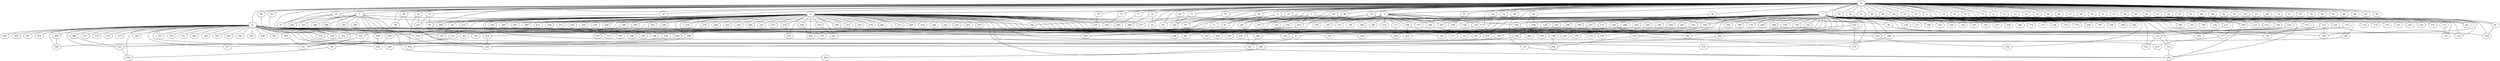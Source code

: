 
graph graphname {
    0 -- 1
0 -- 2
0 -- 3
0 -- 4
0 -- 5
0 -- 6
0 -- 7
0 -- 8
0 -- 9
0 -- 10
0 -- 11
0 -- 12
0 -- 13
0 -- 14
0 -- 15
0 -- 16
0 -- 17
0 -- 18
0 -- 19
0 -- 20
0 -- 21
0 -- 22
0 -- 23
0 -- 24
0 -- 25
0 -- 26
0 -- 27
0 -- 28
0 -- 29
0 -- 30
0 -- 31
0 -- 32
0 -- 33
0 -- 34
0 -- 35
0 -- 36
0 -- 37
0 -- 38
0 -- 39
0 -- 40
0 -- 41
0 -- 42
0 -- 43
0 -- 44
0 -- 45
0 -- 46
0 -- 47
0 -- 48
0 -- 49
0 -- 50
0 -- 51
0 -- 52
0 -- 53
0 -- 54
0 -- 55
0 -- 56
0 -- 57
0 -- 58
0 -- 59
0 -- 60
0 -- 61
0 -- 62
0 -- 63
0 -- 64
0 -- 65
0 -- 66
0 -- 67
0 -- 68
0 -- 69
0 -- 70
0 -- 71
0 -- 72
0 -- 73
0 -- 74
0 -- 75
0 -- 76
0 -- 77
0 -- 78
0 -- 79
0 -- 80
0 -- 81
0 -- 82
0 -- 83
0 -- 84
0 -- 85
0 -- 86
0 -- 87
0 -- 88
0 -- 89
0 -- 90
0 -- 91
0 -- 92
0 -- 93
0 -- 94
0 -- 95
0 -- 96
0 -- 97
1 -- 98
1 -- 99
1 -- 100
1 -- 101
1 -- 102
1 -- 103
1 -- 104
1 -- 105
1 -- 106
1 -- 107
1 -- 108
1 -- 109
1 -- 110
1 -- 111
1 -- 117
1 -- 136
2 -- 128
2 -- 130
2 -- 131
2 -- 132
2 -- 133
2 -- 129
2 -- 112
2 -- 113
2 -- 114
2 -- 115
2 -- 116
2 -- 117
2 -- 118
2 -- 119
2 -- 120
2 -- 121
2 -- 122
2 -- 123
2 -- 124
2 -- 125
2 -- 126
2 -- 127
2 -- 165
3 -- 134
3 -- 135
3 -- 136
3 -- 137
3 -- 138
3 -- 139
3 -- 140
3 -- 141
3 -- 142
3 -- 143
3 -- 144
3 -- 145
3 -- 146
3 -- 147
3 -- 148
3 -- 149
3 -- 150
3 -- 151
3 -- 152
3 -- 153
3 -- 154
3 -- 155
3 -- 156
3 -- 157
3 -- 158
3 -- 159
3 -- 160
3 -- 161
3 -- 162
3 -- 163
3 -- 164
3 -- 165
3 -- 166
3 -- 167
3 -- 168
3 -- 169
3 -- 170
3 -- 171
3 -- 172
3 -- 173
3 -- 174
3 -- 175
3 -- 176
3 -- 177
3 -- 178
3 -- 179
3 -- 180
3 -- 181
3 -- 182
3 -- 183
3 -- 184
3 -- 185
3 -- 186
3 -- 187
3 -- 188
3 -- 189
3 -- 190
3 -- 191
3 -- 192
3 -- 193
3 -- 194
3 -- 195
3 -- 196
3 -- 197
3 -- 198
3 -- 199
3 -- 200
3 -- 201
3 -- 202
3 -- 203
3 -- 204
3 -- 205
3 -- 206
3 -- 207
3 -- 208
3 -- 209
3 -- 210
3 -- 108
4 -- 256
4 -- 258
4 -- 259
4 -- 260
4 -- 261
4 -- 262
4 -- 257
4 -- 264
4 -- 265
4 -- 266
4 -- 267
4 -- 268
4 -- 269
4 -- 270
4 -- 271
4 -- 272
4 -- 273
4 -- 274
4 -- 275
4 -- 276
4 -- 277
4 -- 278
4 -- 279
4 -- 280
4 -- 281
4 -- 282
4 -- 283
4 -- 284
4 -- 285
4 -- 263
4 -- 211
4 -- 212
4 -- 213
4 -- 214
4 -- 215
4 -- 216
4 -- 217
4 -- 218
4 -- 219
4 -- 220
4 -- 221
4 -- 222
4 -- 223
4 -- 224
4 -- 225
4 -- 226
4 -- 227
4 -- 228
4 -- 229
4 -- 230
4 -- 231
4 -- 232
4 -- 233
4 -- 234
4 -- 235
4 -- 236
4 -- 237
4 -- 238
4 -- 239
4 -- 240
4 -- 241
4 -- 242
4 -- 243
4 -- 244
4 -- 245
4 -- 246
4 -- 247
4 -- 248
4 -- 249
4 -- 250
4 -- 251
4 -- 252
4 -- 253
4 -- 254
4 -- 255
4 -- 74
5 -- 288
5 -- 290
5 -- 291
5 -- 292
5 -- 293
5 -- 294
5 -- 289
5 -- 296
5 -- 297
5 -- 295
5 -- 286
5 -- 287
5 -- 96
6 -- 298
6 -- 299
6 -- 300
6 -- 301
6 -- 302
6 -- 303
6 -- 304
6 -- 305
6 -- 306
6 -- 307
6 -- 308
6 -- 309
6 -- 310
6 -- 311
6 -- 312
6 -- 313
6 -- 314
6 -- 315
6 -- 316
6 -- 317
6 -- 318
6 -- 319
6 -- 320
6 -- 321
6 -- 322
6 -- 323
6 -- 324
6 -- 325
6 -- 326
6 -- 327
6 -- 328
6 -- 329
6 -- 330
6 -- 331
6 -- 332
6 -- 333
6 -- 334
6 -- 335
6 -- 336
6 -- 337
6 -- 338
6 -- 339
6 -- 340
6 -- 341
6 -- 342
6 -- 343
6 -- 344
6 -- 345
6 -- 346
6 -- 347
6 -- 348
6 -- 349
7 -- 81
7 -- 252
7 -- 207
7 -- 210
7 -- 321
8 -- 217
8 -- 176
11 -- 67
11 -- 282
11 -- 318
12 -- 237
12 -- 60
14 -- 17
14 -- 293
14 -- 150
15 -- 32
15 -- 284
17 -- 341
17 -- 212
18 -- 128
18 -- 101
18 -- 139
18 -- 318
18 -- 227
20 -- 122
21 -- 158
23 -- 302
23 -- 237
24 -- 85
24 -- 147
25 -- 283
29 -- 117
33 -- 146
33 -- 62
34 -- 151
36 -- 148
37 -- 235
40 -- 334
41 -- 224
46 -- 176
46 -- 123
52 -- 197
52 -- 320
53 -- 283
53 -- 154
53 -- 177
54 -- 317
56 -- 181
56 -- 182
57 -- 91
58 -- 329
59 -- 316
60 -- 254
61 -- 104
64 -- 347
65 -- 264
66 -- 162
67 -- 326
68 -- 288
68 -- 90
70 -- 245
71 -- 162
74 -- 338
75 -- 113
77 -- 249
79 -- 97
80 -- 88
80 -- 336
88 -- 326
89 -- 182
89 -- 322
91 -- 224
93 -- 325
94 -- 169
94 -- 188
95 -- 154
96 -- 124
97 -- 227
102 -- 241
102 -- 282
106 -- 179
106 -- 225
108 -- 175
109 -- 170
111 -- 339
112 -- 132
113 -- 191
114 -- 274
115 -- 177
116 -- 263
117 -- 203
120 -- 122
120 -- 186
124 -- 161
124 -- 142
127 -- 287
127 -- 146
129 -- 323
130 -- 253
130 -- 204
135 -- 313
136 -- 331
138 -- 339
138 -- 149
141 -- 347
144 -- 285
147 -- 198
148 -- 185
148 -- 180
148 -- 319
148 -- 256
149 -- 156
159 -- 317
161 -- 283
162 -- 256
163 -- 195
163 -- 279
164 -- 330
165 -- 283
167 -- 306
167 -- 258
168 -- 229
168 -- 336
171 -- 286
171 -- 188
177 -- 215
182 -- 325
182 -- 213
183 -- 216
185 -- 195
185 -- 292
186 -- 276
193 -- 335
198 -- 292
199 -- 288
201 -- 225
202 -- 251
204 -- 268
205 -- 214
206 -- 252
209 -- 340
210 -- 287
219 -- 277
221 -- 308
230 -- 241
233 -- 309
244 -- 282
248 -- 287
250 -- 313
254 -- 288
258 -- 323
259 -- 338
262 -- 270
266 -- 338
268 -- 294
274 -- 302
275 -- 280
280 -- 288
285 -- 326
286 -- 328
291 -- 334
295 -- 348
299 -- 308
300 -- 323
304 -- 341
309 -- 348
320 -- 341
322 -- 337
323 -- 329

}
